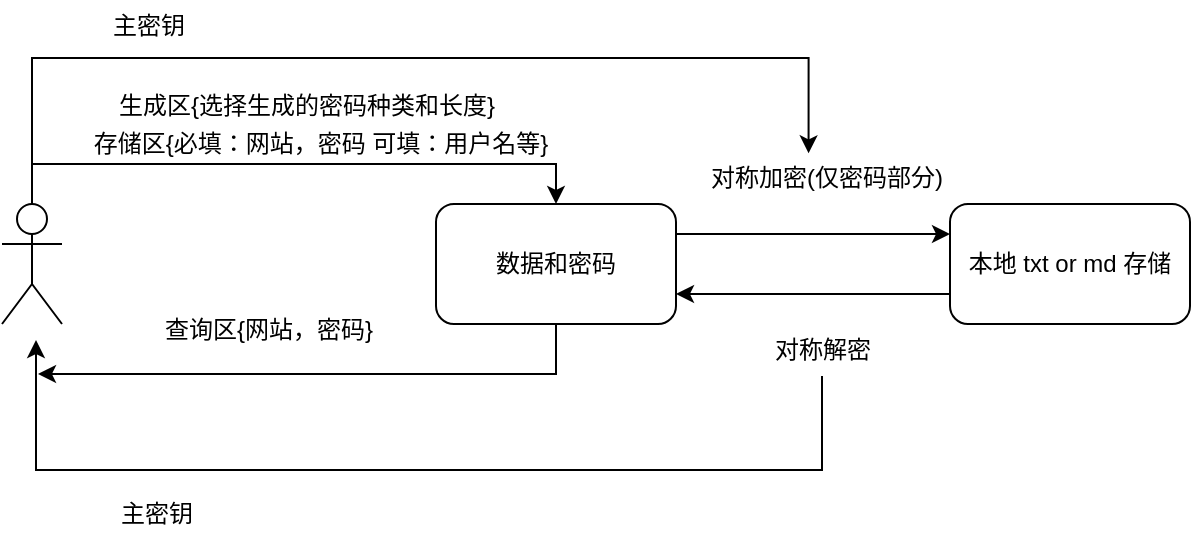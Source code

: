 <mxfile version="24.7.1" type="device">
  <diagram name="第 1 页" id="Ve0foTADD3AeuEGKaNCC">
    <mxGraphModel dx="1221" dy="822" grid="0" gridSize="10" guides="1" tooltips="1" connect="1" arrows="1" fold="1" page="1" pageScale="1" pageWidth="827" pageHeight="1169" math="0" shadow="0">
      <root>
        <mxCell id="0" />
        <mxCell id="1" parent="0" />
        <mxCell id="PS8isPawKSenbVNcxJOC-11" style="edgeStyle=orthogonalEdgeStyle;rounded=0;orthogonalLoop=1;jettySize=auto;html=1;exitX=0.5;exitY=0;exitDx=0;exitDy=0;exitPerimeter=0;entryX=0.435;entryY=0.026;entryDx=0;entryDy=0;entryPerimeter=0;" parent="1" source="PS8isPawKSenbVNcxJOC-1" edge="1" target="PS8isPawKSenbVNcxJOC-9">
          <mxGeometry relative="1" as="geometry">
            <mxPoint x="527" y="308" as="targetPoint" />
            <Array as="points">
              <mxPoint x="106" y="279" />
              <mxPoint x="494" y="279" />
            </Array>
          </mxGeometry>
        </mxCell>
        <mxCell id="PS8isPawKSenbVNcxJOC-20" style="edgeStyle=orthogonalEdgeStyle;rounded=0;orthogonalLoop=1;jettySize=auto;html=1;exitX=0.5;exitY=0;exitDx=0;exitDy=0;exitPerimeter=0;entryX=0.5;entryY=0;entryDx=0;entryDy=0;" parent="1" source="PS8isPawKSenbVNcxJOC-1" target="PS8isPawKSenbVNcxJOC-7" edge="1">
          <mxGeometry relative="1" as="geometry" />
        </mxCell>
        <mxCell id="PS8isPawKSenbVNcxJOC-1" value="" style="shape=umlActor;verticalLabelPosition=bottom;verticalAlign=top;html=1;outlineConnect=0;" parent="1" vertex="1">
          <mxGeometry x="91" y="352" width="30" height="60" as="geometry" />
        </mxCell>
        <mxCell id="PS8isPawKSenbVNcxJOC-15" style="edgeStyle=orthogonalEdgeStyle;rounded=0;orthogonalLoop=1;jettySize=auto;html=1;exitX=0;exitY=0.75;exitDx=0;exitDy=0;entryX=1;entryY=0.75;entryDx=0;entryDy=0;" parent="1" source="PS8isPawKSenbVNcxJOC-6" target="PS8isPawKSenbVNcxJOC-7" edge="1">
          <mxGeometry relative="1" as="geometry" />
        </mxCell>
        <mxCell id="PS8isPawKSenbVNcxJOC-6" value="本地 txt or md 存储" style="rounded=1;whiteSpace=wrap;html=1;" parent="1" vertex="1">
          <mxGeometry x="565" y="352" width="120" height="60" as="geometry" />
        </mxCell>
        <mxCell id="PS8isPawKSenbVNcxJOC-8" style="edgeStyle=orthogonalEdgeStyle;rounded=0;orthogonalLoop=1;jettySize=auto;html=1;" parent="1" source="PS8isPawKSenbVNcxJOC-7" target="PS8isPawKSenbVNcxJOC-6" edge="1">
          <mxGeometry relative="1" as="geometry">
            <Array as="points">
              <mxPoint x="549" y="367" />
              <mxPoint x="549" y="367" />
            </Array>
          </mxGeometry>
        </mxCell>
        <mxCell id="PS8isPawKSenbVNcxJOC-19" style="edgeStyle=orthogonalEdgeStyle;rounded=0;orthogonalLoop=1;jettySize=auto;html=1;exitX=0.5;exitY=1;exitDx=0;exitDy=0;" parent="1" source="PS8isPawKSenbVNcxJOC-7" edge="1">
          <mxGeometry relative="1" as="geometry">
            <mxPoint x="109" y="437" as="targetPoint" />
            <Array as="points">
              <mxPoint x="387" y="412" />
              <mxPoint x="387" y="407" />
              <mxPoint x="368" y="407" />
              <mxPoint x="368" y="437" />
            </Array>
          </mxGeometry>
        </mxCell>
        <mxCell id="PS8isPawKSenbVNcxJOC-7" value="数据和密码" style="rounded=1;whiteSpace=wrap;html=1;" parent="1" vertex="1">
          <mxGeometry x="308" y="352" width="120" height="60" as="geometry" />
        </mxCell>
        <mxCell id="PS8isPawKSenbVNcxJOC-9" value="对称加密(仅密码部分)" style="text;html=1;align=center;verticalAlign=middle;resizable=0;points=[];autosize=1;strokeColor=none;fillColor=none;" parent="1" vertex="1">
          <mxGeometry x="436" y="326" width="134" height="26" as="geometry" />
        </mxCell>
        <mxCell id="PS8isPawKSenbVNcxJOC-12" value="主密钥" style="text;html=1;align=center;verticalAlign=middle;resizable=0;points=[];autosize=1;strokeColor=none;fillColor=none;" parent="1" vertex="1">
          <mxGeometry x="137" y="250" width="54" height="26" as="geometry" />
        </mxCell>
        <mxCell id="PS8isPawKSenbVNcxJOC-13" value="存储区{必填：网站，密码 可填：用户名等}" style="text;html=1;align=center;verticalAlign=middle;resizable=0;points=[];autosize=1;strokeColor=none;fillColor=none;" parent="1" vertex="1">
          <mxGeometry x="127" y="309" width="245" height="26" as="geometry" />
        </mxCell>
        <mxCell id="PS8isPawKSenbVNcxJOC-14" value="生成区{选择生成的密码种类和长度}" style="text;html=1;align=center;verticalAlign=middle;resizable=0;points=[];autosize=1;strokeColor=none;fillColor=none;" parent="1" vertex="1">
          <mxGeometry x="140" y="290" width="206" height="26" as="geometry" />
        </mxCell>
        <mxCell id="PS8isPawKSenbVNcxJOC-17" style="edgeStyle=orthogonalEdgeStyle;rounded=0;orthogonalLoop=1;jettySize=auto;html=1;" parent="1" source="PS8isPawKSenbVNcxJOC-16" edge="1">
          <mxGeometry relative="1" as="geometry">
            <mxPoint x="108" y="420" as="targetPoint" />
            <Array as="points">
              <mxPoint x="501" y="485" />
              <mxPoint x="108" y="485" />
            </Array>
          </mxGeometry>
        </mxCell>
        <mxCell id="PS8isPawKSenbVNcxJOC-16" value="对称解密" style="text;html=1;align=center;verticalAlign=middle;resizable=0;points=[];autosize=1;strokeColor=none;fillColor=none;" parent="1" vertex="1">
          <mxGeometry x="468" y="412" width="66" height="26" as="geometry" />
        </mxCell>
        <mxCell id="PS8isPawKSenbVNcxJOC-18" value="主密钥" style="text;html=1;align=center;verticalAlign=middle;resizable=0;points=[];autosize=1;strokeColor=none;fillColor=none;" parent="1" vertex="1">
          <mxGeometry x="141" y="494" width="54" height="26" as="geometry" />
        </mxCell>
        <mxCell id="PS8isPawKSenbVNcxJOC-21" value="查询区{网站，密码}" style="text;html=1;align=center;verticalAlign=middle;resizable=0;points=[];autosize=1;strokeColor=none;fillColor=none;" parent="1" vertex="1">
          <mxGeometry x="163" y="402" width="122" height="26" as="geometry" />
        </mxCell>
      </root>
    </mxGraphModel>
  </diagram>
</mxfile>
